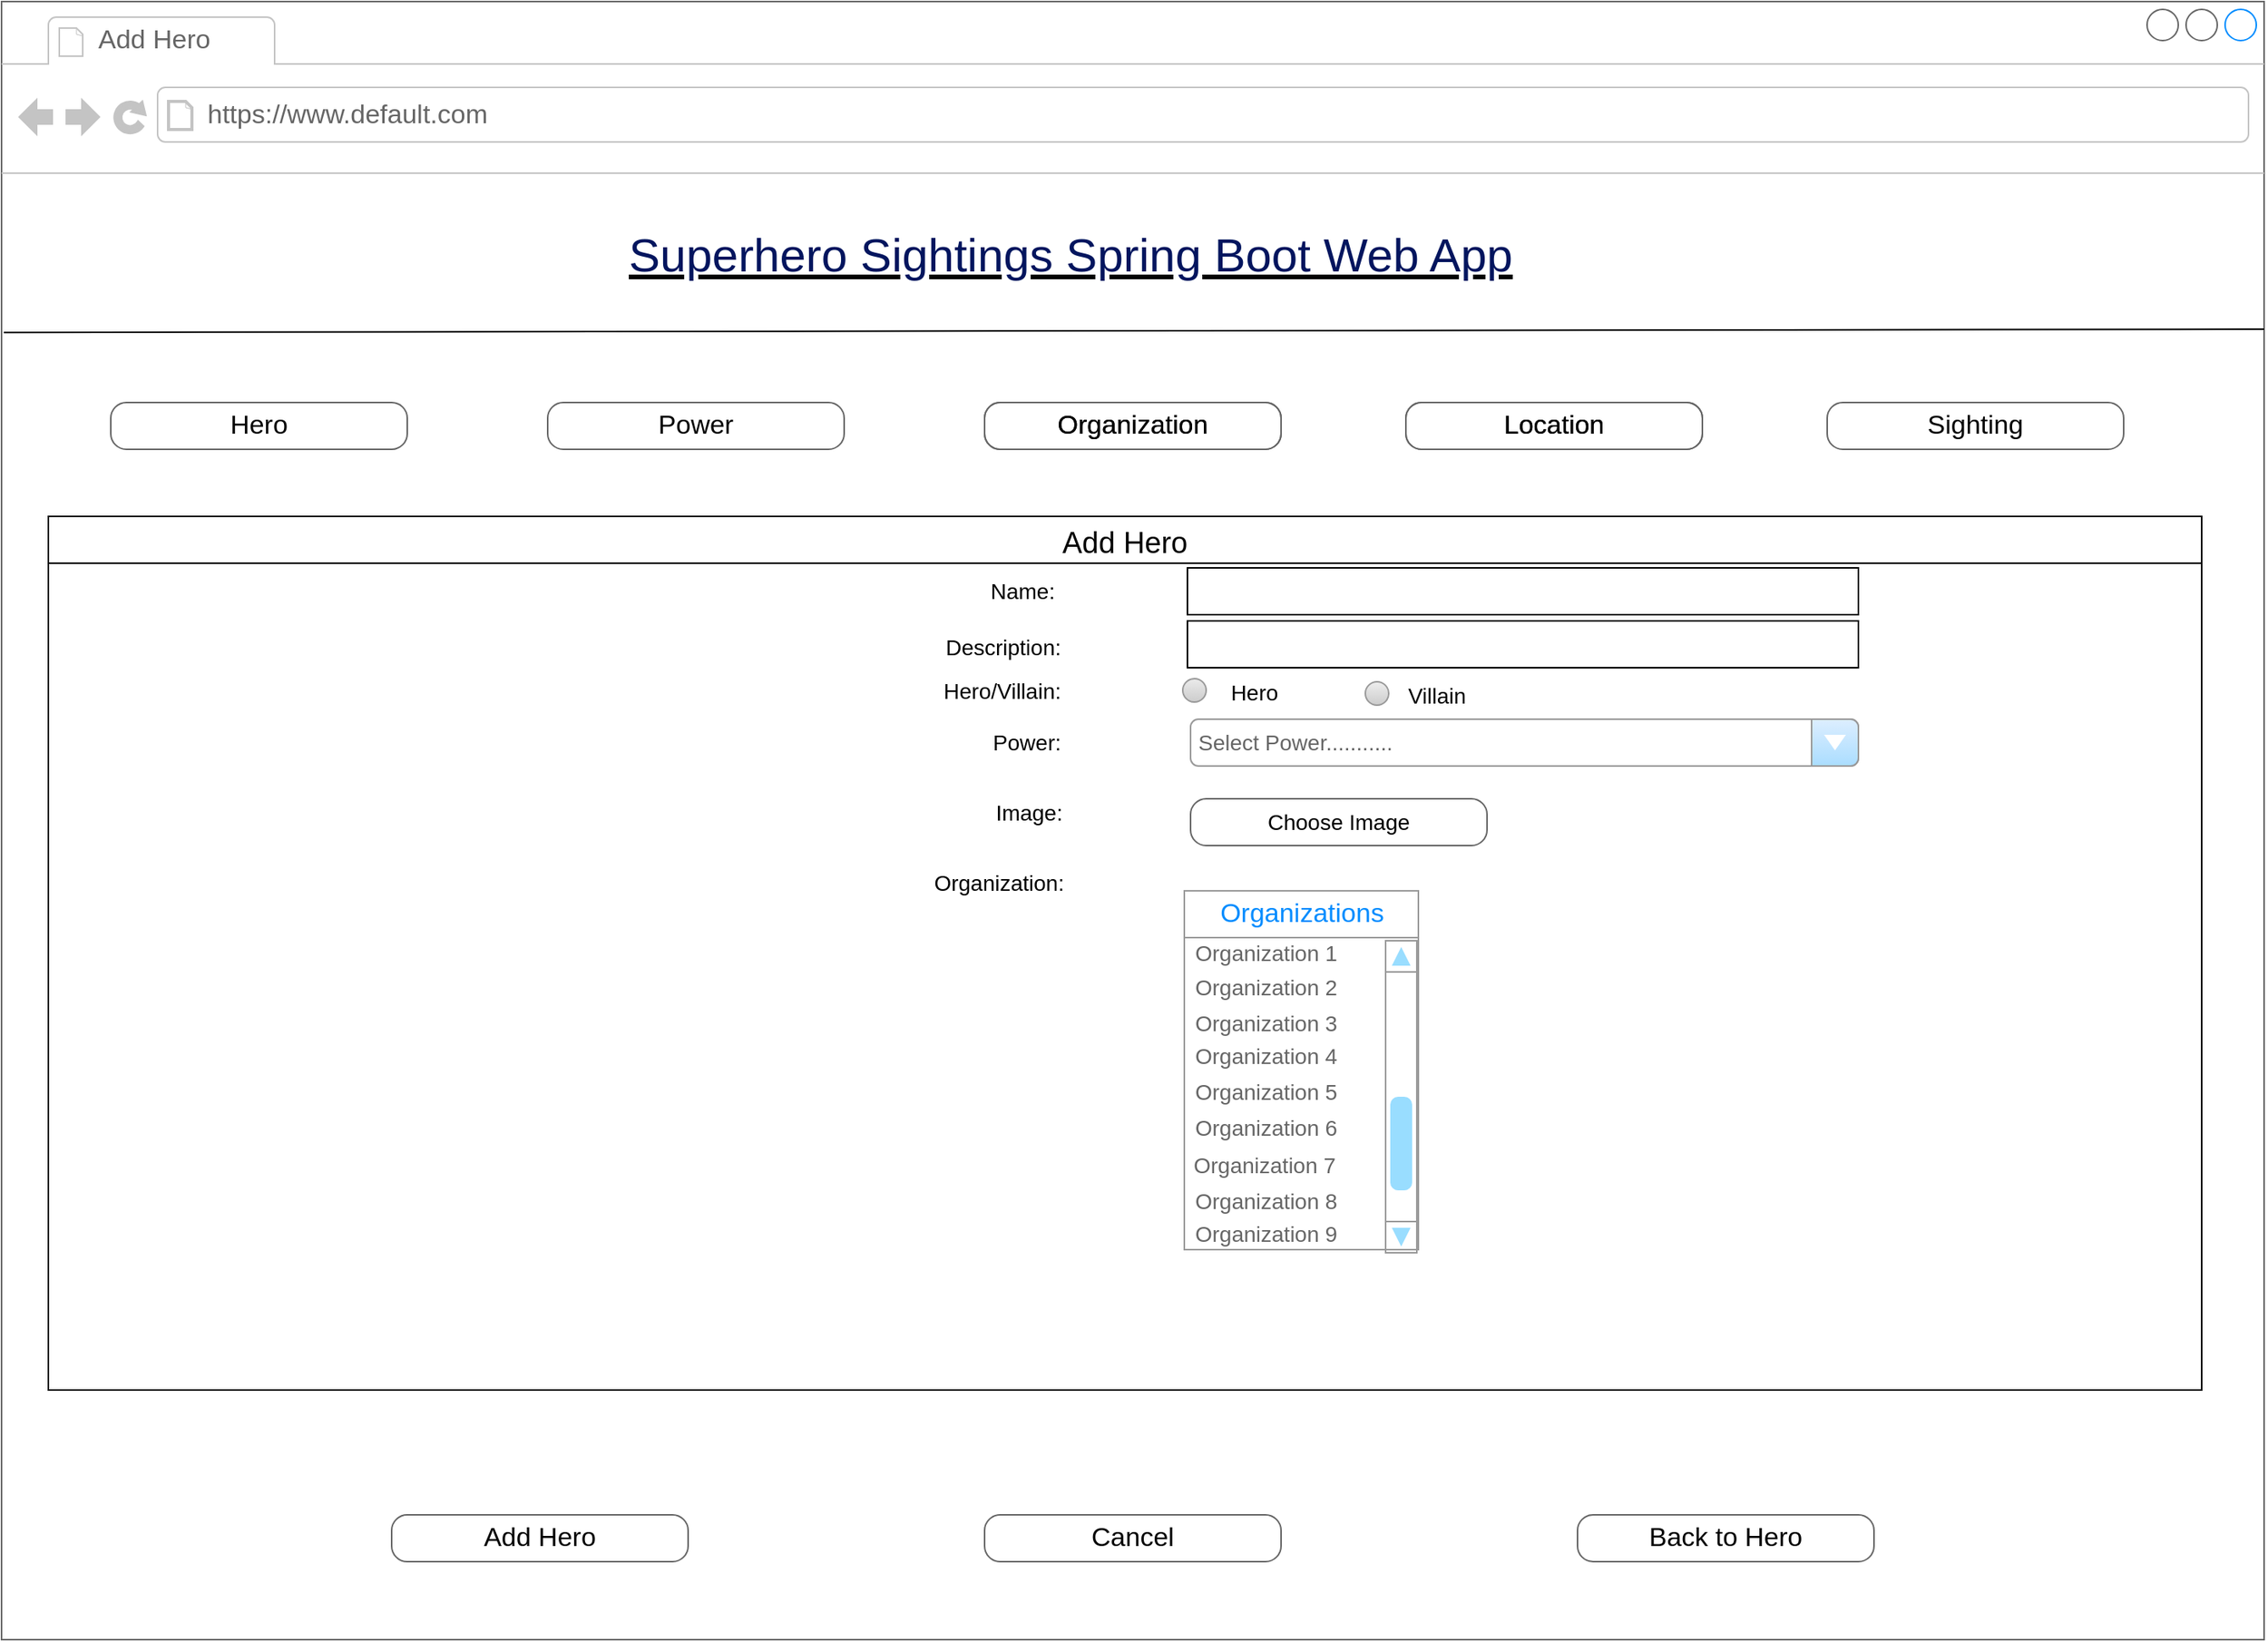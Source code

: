 <mxfile version="20.5.1" type="device"><diagram name="Page-1" id="2cc2dc42-3aac-f2a9-1cec-7a8b7cbee084"><mxGraphModel dx="1077" dy="585" grid="1" gridSize="10" guides="1" tooltips="1" connect="1" arrows="1" fold="1" page="1" pageScale="1" pageWidth="1100" pageHeight="850" background="none" math="0" shadow="0"><root><object label="" id="0"><mxCell/></object><mxCell id="1" parent="0"/><mxCell id="7026571954dc6520-1" value="" style="strokeWidth=1;shadow=0;dashed=0;align=left;html=1;shape=mxgraph.mockup.containers.browserWindow;rSize=0;strokeColor=#666666;mainText=,;recursiveResize=0;rounded=0;labelBackgroundColor=none;fontFamily=Verdana;fontSize=12" parent="1" vertex="1"><mxGeometry x="250" y="10" width="1450" height="1050" as="geometry"/></mxCell><mxCell id="7026571954dc6520-2" value="Add Hero" style="strokeWidth=1;shadow=0;dashed=0;align=center;html=1;shape=mxgraph.mockup.containers.anchor;fontSize=17;fontColor=#666666;align=left;" parent="7026571954dc6520-1" vertex="1"><mxGeometry x="60" y="12" width="150" height="26" as="geometry"/></mxCell><mxCell id="7026571954dc6520-3" value="https://www.default.com" style="strokeWidth=1;shadow=0;dashed=0;align=center;html=1;shape=mxgraph.mockup.containers.anchor;rSize=0;fontSize=17;fontColor=#666666;align=left;" parent="7026571954dc6520-1" vertex="1"><mxGeometry x="130" y="60" width="250" height="26" as="geometry"/></mxCell><mxCell id="7026571954dc6520-4" value="&lt;h2 style=&quot;box-sizing: border-box; margin-top: 0px; margin-bottom: 0.5rem; font-weight: 300; line-height: 1.2; font-size: 1.875rem; font-family: Arial, Helvetica, sans-serif; color: rgb(2, 21, 94); padding-top: 12px; padding-bottom: 0px; background-color: rgb(255, 255, 255);&quot; id=&quot;yui_3_17_2_1_1667340755161_39&quot;&gt;Superhero Sightings Spring Boot Web App&lt;/h2&gt;" style="text;html=1;points=[];align=left;verticalAlign=top;spacingTop=-4;fontSize=30;fontFamily=Verdana;fontStyle=4" parent="7026571954dc6520-1" vertex="1"><mxGeometry x="400" y="130" width="590" height="50" as="geometry"/></mxCell><mxCell id="jvbijX7r-PZZ7w1VG2m_-4" value="" style="group" parent="7026571954dc6520-1" vertex="1" connectable="0"><mxGeometry x="70" y="257" width="1020" height="30" as="geometry"/></mxCell><mxCell id="7026571954dc6520-18" value="Hero" style="strokeWidth=1;shadow=0;dashed=0;align=center;html=1;shape=mxgraph.mockup.buttons.button;strokeColor=#666666;mainText=;buttonStyle=round;fontSize=17;fontStyle=0;fillColor=none;whiteSpace=wrap;rounded=0;labelBackgroundColor=none;" parent="jvbijX7r-PZZ7w1VG2m_-4" vertex="1"><mxGeometry width="190" height="30" as="geometry"/></mxCell><mxCell id="7026571954dc6520-19" value="Power" style="strokeWidth=1;shadow=0;dashed=0;align=center;html=1;shape=mxgraph.mockup.buttons.button;strokeColor=#666666;mainText=;buttonStyle=round;fontSize=17;fontStyle=0;fillColor=none;whiteSpace=wrap;rounded=0;labelBackgroundColor=none;" parent="jvbijX7r-PZZ7w1VG2m_-4" vertex="1"><mxGeometry x="280" width="190" height="30" as="geometry"/></mxCell><mxCell id="jvbijX7r-PZZ7w1VG2m_-1" value="Organization" style="strokeWidth=1;shadow=0;dashed=0;align=center;html=1;shape=mxgraph.mockup.buttons.button;strokeColor=#666666;mainText=;buttonStyle=round;fontSize=17;fontStyle=0;fillColor=none;whiteSpace=wrap;rounded=0;labelBackgroundColor=none;" parent="jvbijX7r-PZZ7w1VG2m_-4" vertex="1"><mxGeometry x="560" width="190" height="30" as="geometry"/></mxCell><mxCell id="jvbijX7r-PZZ7w1VG2m_-2" value="Location" style="strokeWidth=1;shadow=0;dashed=0;align=center;html=1;shape=mxgraph.mockup.buttons.button;strokeColor=#666666;mainText=;buttonStyle=round;fontSize=17;fontStyle=0;fillColor=none;whiteSpace=wrap;rounded=0;labelBackgroundColor=none;" parent="jvbijX7r-PZZ7w1VG2m_-4" vertex="1"><mxGeometry x="830" width="190" height="30" as="geometry"/></mxCell><mxCell id="jvbijX7r-PZZ7w1VG2m_-3" value="Sighting" style="strokeWidth=1;shadow=0;dashed=0;align=center;html=1;shape=mxgraph.mockup.buttons.button;strokeColor=#666666;mainText=;buttonStyle=round;fontSize=17;fontStyle=0;fillColor=none;whiteSpace=wrap;rounded=0;labelBackgroundColor=none;" parent="7026571954dc6520-1" vertex="1"><mxGeometry x="1170" y="257" width="190" height="30" as="geometry"/></mxCell><mxCell id="jvbijX7r-PZZ7w1VG2m_-9" value="Add Hero" style="swimlane;fontStyle=0;childLayout=stackLayout;horizontal=1;startSize=30;horizontalStack=0;resizeParent=1;resizeParentMax=0;resizeLast=0;collapsible=1;marginBottom=0;fontSize=19;align=center;" parent="7026571954dc6520-1" vertex="1"><mxGeometry x="30" y="330" width="1380" height="560" as="geometry"/></mxCell><mxCell id="jvbijX7r-PZZ7w1VG2m_-71" value="Back to Hero" style="strokeWidth=1;shadow=0;dashed=0;align=center;html=1;shape=mxgraph.mockup.buttons.button;strokeColor=#666666;mainText=;buttonStyle=round;fontSize=17;fontStyle=0;fillColor=none;whiteSpace=wrap;rounded=0;labelBackgroundColor=none;" parent="7026571954dc6520-1" vertex="1"><mxGeometry x="1010" y="970" width="190" height="30" as="geometry"/></mxCell><mxCell id="jvbijX7r-PZZ7w1VG2m_-80" value="" style="text;html=1;strokeColor=default;fillColor=none;align=left;verticalAlign=middle;whiteSpace=wrap;rounded=0;fontSize=14;fontStyle=0" parent="7026571954dc6520-1" vertex="1"><mxGeometry x="760" y="397" width="430" height="30" as="geometry"/></mxCell><mxCell id="whRv7u4-3vXumY-xxJ-N-17" value="Add Hero" style="strokeWidth=1;shadow=0;dashed=0;align=center;html=1;shape=mxgraph.mockup.buttons.button;strokeColor=#666666;mainText=;buttonStyle=round;fontSize=17;fontStyle=0;fillColor=none;whiteSpace=wrap;rounded=0;labelBackgroundColor=none;" parent="7026571954dc6520-1" vertex="1"><mxGeometry x="250" y="970" width="190" height="30" as="geometry"/></mxCell><mxCell id="whRv7u4-3vXumY-xxJ-N-18" value="Organization" style="strokeWidth=1;shadow=0;dashed=0;align=center;html=1;shape=mxgraph.mockup.buttons.button;strokeColor=#666666;mainText=;buttonStyle=round;fontSize=17;fontStyle=0;fillColor=none;whiteSpace=wrap;rounded=0;labelBackgroundColor=none;" parent="7026571954dc6520-1" vertex="1"><mxGeometry x="630" y="257" width="190" height="30" as="geometry"/></mxCell><mxCell id="whRv7u4-3vXumY-xxJ-N-19" value="Location" style="strokeWidth=1;shadow=0;dashed=0;align=center;html=1;shape=mxgraph.mockup.buttons.button;strokeColor=#666666;mainText=;buttonStyle=round;fontSize=17;fontStyle=0;fillColor=none;whiteSpace=wrap;rounded=0;labelBackgroundColor=none;" parent="7026571954dc6520-1" vertex="1"><mxGeometry x="900" y="257" width="190" height="30" as="geometry"/></mxCell><mxCell id="cwm7OXe2fCaX7MLyg0e5-1" value="Cancel" style="strokeWidth=1;shadow=0;dashed=0;align=center;html=1;shape=mxgraph.mockup.buttons.button;strokeColor=#666666;mainText=;buttonStyle=round;fontSize=17;fontStyle=0;fillColor=none;whiteSpace=wrap;rounded=0;labelBackgroundColor=none;" parent="7026571954dc6520-1" vertex="1"><mxGeometry x="630" y="970" width="190" height="30" as="geometry"/></mxCell><mxCell id="jvbijX7r-PZZ7w1VG2m_-5" value="" style="endArrow=none;html=1;rounded=0;exitX=0.001;exitY=0.202;exitDx=0;exitDy=0;exitPerimeter=0;entryX=1;entryY=0.2;entryDx=0;entryDy=0;entryPerimeter=0;" parent="1" source="7026571954dc6520-1" target="7026571954dc6520-1" edge="1"><mxGeometry width="50" height="50" relative="1" as="geometry"><mxPoint x="730" y="300" as="sourcePoint"/><mxPoint x="1640" y="312" as="targetPoint"/></mxGeometry></mxCell><mxCell id="jvbijX7r-PZZ7w1VG2m_-19" value="" style="text;html=1;align=left;verticalAlign=middle;whiteSpace=wrap;rounded=0;fontSize=14;fontStyle=0;strokeColor=default;" parent="1" vertex="1"><mxGeometry x="1010" y="373" width="430" height="30" as="geometry"/></mxCell><mxCell id="jvbijX7r-PZZ7w1VG2m_-21" value="Name:&amp;nbsp;" style="text;html=1;strokeColor=none;fillColor=none;align=right;verticalAlign=middle;whiteSpace=wrap;rounded=0;fontSize=14;fontStyle=0" parent="1" vertex="1"><mxGeometry x="521" y="373" width="410" height="30" as="geometry"/></mxCell><mxCell id="whRv7u4-3vXumY-xxJ-N-2" value="Hero/Villain:" style="text;html=1;strokeColor=none;fillColor=none;align=right;verticalAlign=middle;whiteSpace=wrap;rounded=0;fontSize=14;fontStyle=0" parent="1" vertex="1"><mxGeometry x="521" y="437" width="410" height="30" as="geometry"/></mxCell><mxCell id="whRv7u4-3vXumY-xxJ-N-4" value="Power:" style="text;html=1;strokeColor=none;fillColor=none;align=right;verticalAlign=middle;whiteSpace=wrap;rounded=0;fontSize=14;fontStyle=0" parent="1" vertex="1"><mxGeometry x="521" y="470" width="410" height="30" as="geometry"/></mxCell><mxCell id="whRv7u4-3vXumY-xxJ-N-5" value="Description:" style="text;html=1;strokeColor=none;fillColor=none;align=right;verticalAlign=middle;whiteSpace=wrap;rounded=0;fontSize=14;fontStyle=0" parent="1" vertex="1"><mxGeometry x="521" y="409" width="410" height="30" as="geometry"/></mxCell><mxCell id="whRv7u4-3vXumY-xxJ-N-6" value="Image:" style="text;html=1;strokeColor=none;fillColor=none;align=right;verticalAlign=middle;whiteSpace=wrap;rounded=0;fontSize=14;fontStyle=0" parent="1" vertex="1"><mxGeometry x="522" y="515" width="410" height="30" as="geometry"/></mxCell><mxCell id="whRv7u4-3vXumY-xxJ-N-9" value="Organization:" style="text;html=1;strokeColor=none;fillColor=none;align=right;verticalAlign=middle;whiteSpace=wrap;rounded=0;fontSize=14;fontStyle=0" parent="1" vertex="1"><mxGeometry x="523" y="560" width="410" height="30" as="geometry"/></mxCell><object label="Setting 1" Hero="Hero" id="whRv7u4-3vXumY-xxJ-N-21"><mxCell style="shape=ellipse;fillColor=#EBEBEB;strokeColor=#999999;gradientColor=#cccccc;html=1;align=left;spacingLeft=4;fontSize=14;fontColor=#666666;labelPosition=right;shadow=0;noLabel=1;metaEdit=1;" parent="1" vertex="1"><mxGeometry x="1007" y="444" width="15" height="15" as="geometry"/></mxCell></object><mxCell id="whRv7u4-3vXumY-xxJ-N-33" value="Hero" style="text;html=1;strokeColor=none;fillColor=none;align=center;verticalAlign=middle;whiteSpace=wrap;rounded=0;fontSize=14;" parent="1" vertex="1"><mxGeometry x="1023" y="438" width="60" height="30" as="geometry"/></mxCell><object label="Setting 1" Hero="Hero" id="whRv7u4-3vXumY-xxJ-N-34"><mxCell style="shape=ellipse;fillColor=#eeeeee;strokeColor=#999999;gradientColor=#cccccc;html=1;align=left;spacingLeft=4;fontSize=14;fontColor=#666666;labelPosition=right;shadow=0;noLabel=1;metaEdit=1;" parent="1" vertex="1"><mxGeometry x="1124" y="446" width="15" height="15" as="geometry"/></mxCell></object><mxCell id="whRv7u4-3vXumY-xxJ-N-35" value="Villain" style="text;html=1;strokeColor=none;fillColor=none;align=center;verticalAlign=middle;whiteSpace=wrap;rounded=0;fontSize=14;" parent="1" vertex="1"><mxGeometry x="1140" y="440" width="60" height="30" as="geometry"/></mxCell><mxCell id="whRv7u4-3vXumY-xxJ-N-36" value="Choose Image" style="strokeWidth=1;shadow=0;dashed=0;align=center;html=1;shape=mxgraph.mockup.buttons.button;strokeColor=#666666;mainText=;buttonStyle=round;fontSize=14;fontStyle=0;fillColor=none;whiteSpace=wrap;rounded=0;labelBackgroundColor=none;" parent="1" vertex="1"><mxGeometry x="1012" y="521" width="190" height="30" as="geometry"/></mxCell><mxCell id="whRv7u4-3vXumY-xxJ-N-37" value="" style="strokeWidth=1;shadow=0;dashed=0;align=center;html=1;shape=mxgraph.mockup.forms.rrect;rSize=0;strokeColor=#999999;fillColor=#ffffff;fontSize=14;" parent="1" vertex="1"><mxGeometry x="1008" y="580" width="150" height="230" as="geometry"/></mxCell><mxCell id="whRv7u4-3vXumY-xxJ-N-38" value="Organizations" style="strokeWidth=1;shadow=0;dashed=0;align=center;html=1;shape=mxgraph.mockup.forms.rrect;rSize=0;strokeColor=#999999;fontColor=#008cff;fontSize=17;fillColor=#ffffff;resizeWidth=1;" parent="whRv7u4-3vXumY-xxJ-N-37" vertex="1"><mxGeometry width="150" height="30" relative="1" as="geometry"/></mxCell><mxCell id="whRv7u4-3vXumY-xxJ-N-39" value="Organization 1" style="strokeWidth=1;shadow=0;dashed=0;align=center;html=1;shape=mxgraph.mockup.forms.anchor;fontSize=14;fontColor=#666666;align=left;spacingLeft=5;resizeWidth=1;strokeColor=default;fillColor=#080808;" parent="whRv7u4-3vXumY-xxJ-N-37" vertex="1"><mxGeometry width="150" height="20" relative="1" as="geometry"><mxPoint y="30" as="offset"/></mxGeometry></mxCell><mxCell id="whRv7u4-3vXumY-xxJ-N-40" value="&lt;font style=&quot;font-size: 14px;&quot;&gt;Organization 2&lt;/font&gt;" style="strokeWidth=1;shadow=0;dashed=0;align=center;html=1;shape=mxgraph.mockup.forms.anchor;fontSize=17;fontColor=#666666;align=left;spacingLeft=5;resizeWidth=1;strokeColor=default;fillColor=#080808;" parent="whRv7u4-3vXumY-xxJ-N-37" vertex="1"><mxGeometry width="150" height="20" relative="1" as="geometry"><mxPoint y="52" as="offset"/></mxGeometry></mxCell><mxCell id="whRv7u4-3vXumY-xxJ-N-41" value="Organization 3" style="strokeWidth=1;shadow=0;dashed=0;align=center;html=1;shape=mxgraph.mockup.forms.rrect;rSize=0;fontSize=14;fontColor=#666666;align=left;spacingLeft=5;fillColor=none;strokeColor=none;resizeWidth=1;" parent="whRv7u4-3vXumY-xxJ-N-37" vertex="1"><mxGeometry width="150" height="20" relative="1" as="geometry"><mxPoint y="75" as="offset"/></mxGeometry></mxCell><mxCell id="whRv7u4-3vXumY-xxJ-N-42" value="Organization 4" style="strokeWidth=1;shadow=0;dashed=0;align=center;html=1;shape=mxgraph.mockup.forms.anchor;fontSize=14;fontColor=#666666;align=left;spacingLeft=5;resizeWidth=1;strokeColor=default;fillColor=#080808;" parent="whRv7u4-3vXumY-xxJ-N-37" vertex="1"><mxGeometry width="150" height="20" relative="1" as="geometry"><mxPoint y="96" as="offset"/></mxGeometry></mxCell><mxCell id="whRv7u4-3vXumY-xxJ-N-44" value="Organization 8" style="strokeWidth=1;shadow=0;dashed=0;align=center;html=1;shape=mxgraph.mockup.forms.rrect;rSize=0;fontSize=14;fontColor=#666666;align=left;spacingLeft=5;fillColor=none;strokeColor=none;resizeWidth=1;" parent="whRv7u4-3vXumY-xxJ-N-37" vertex="1"><mxGeometry y="182.124" width="150" height="33.876" as="geometry"/></mxCell><mxCell id="T2kGIIyJS_bus0R2aek1-6" value="Organization 5" style="strokeWidth=1;shadow=0;dashed=0;align=center;html=1;shape=mxgraph.mockup.forms.anchor;fontSize=14;fontColor=#666666;align=left;spacingLeft=5;resizeWidth=1;strokeColor=default;fillColor=#080808;" parent="whRv7u4-3vXumY-xxJ-N-37" vertex="1"><mxGeometry y="118.997" width="150" height="19.167" as="geometry"/></mxCell><mxCell id="EUcE3HdPxmkcGj9CAx62-1" value="Select Power..........." style="strokeWidth=1;shadow=0;dashed=0;align=center;html=1;shape=mxgraph.mockup.forms.comboBox;strokeColor=#999999;fillColor=#ddeeff;align=left;fillColor2=#aaddff;mainText=;fontColor=#666666;fontSize=14;spacingLeft=3;" parent="1" vertex="1"><mxGeometry x="1012" y="470" width="428" height="30" as="geometry"/></mxCell><mxCell id="T2kGIIyJS_bus0R2aek1-5" value="" style="verticalLabelPosition=bottom;shadow=0;dashed=0;align=center;html=1;verticalAlign=top;strokeWidth=1;shape=mxgraph.mockup.navigation.scrollBar;strokeColor=#999999;barPos=20;fillColor2=#99ddff;strokeColor2=none;direction=north;fontSize=14;fillColor=none;" parent="1" vertex="1"><mxGeometry x="1137" y="612" width="20" height="200" as="geometry"/></mxCell><mxCell id="T2kGIIyJS_bus0R2aek1-8" value="Organization 6" style="strokeWidth=1;shadow=0;dashed=0;align=center;html=1;shape=mxgraph.mockup.forms.anchor;fontSize=14;fontColor=#666666;align=left;spacingLeft=5;resizeWidth=1;strokeColor=default;fillColor=#080808;" parent="1" vertex="1"><mxGeometry x="1008" y="721.997" width="150" height="19.167" as="geometry"/></mxCell><mxCell id="T2kGIIyJS_bus0R2aek1-9" value="Organization 7" style="strokeWidth=1;shadow=0;dashed=0;align=center;html=1;shape=mxgraph.mockup.forms.anchor;fontSize=14;fontColor=#666666;align=left;spacingLeft=5;resizeWidth=1;strokeColor=default;fillColor=#080808;" parent="1" vertex="1"><mxGeometry x="1007" y="745.997" width="150" height="19.167" as="geometry"/></mxCell><mxCell id="T2kGIIyJS_bus0R2aek1-10" value="Organization 9" style="strokeWidth=1;shadow=0;dashed=0;align=center;html=1;shape=mxgraph.mockup.forms.rrect;rSize=0;fontSize=14;fontColor=#666666;align=left;spacingLeft=5;fillColor=none;strokeColor=none;resizeWidth=1;" parent="1" vertex="1"><mxGeometry x="1008" y="783.124" width="150" height="33.876" as="geometry"/></mxCell></root></mxGraphModel></diagram></mxfile>